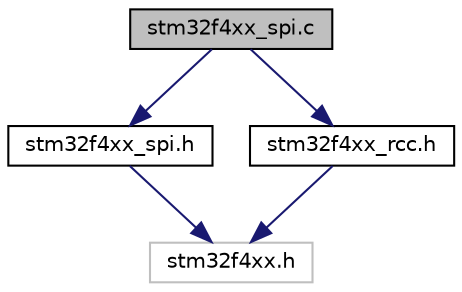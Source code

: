 digraph "stm32f4xx_spi.c"
{
  edge [fontname="Helvetica",fontsize="10",labelfontname="Helvetica",labelfontsize="10"];
  node [fontname="Helvetica",fontsize="10",shape=record];
  Node0 [label="stm32f4xx_spi.c",height=0.2,width=0.4,color="black", fillcolor="grey75", style="filled", fontcolor="black"];
  Node0 -> Node1 [color="midnightblue",fontsize="10",style="solid"];
  Node1 [label="stm32f4xx_spi.h",height=0.2,width=0.4,color="black", fillcolor="white", style="filled",URL="$stm32f4xx__spi_8h.html",tooltip="This file contains all the functions prototypes for the SPI firmware library. "];
  Node1 -> Node2 [color="midnightblue",fontsize="10",style="solid"];
  Node2 [label="stm32f4xx.h",height=0.2,width=0.4,color="grey75", fillcolor="white", style="filled"];
  Node0 -> Node3 [color="midnightblue",fontsize="10",style="solid"];
  Node3 [label="stm32f4xx_rcc.h",height=0.2,width=0.4,color="black", fillcolor="white", style="filled",URL="$stm32f4xx__rcc_8h.html",tooltip="This file contains all the functions prototypes for the RCC firmware library. "];
  Node3 -> Node2 [color="midnightblue",fontsize="10",style="solid"];
}

